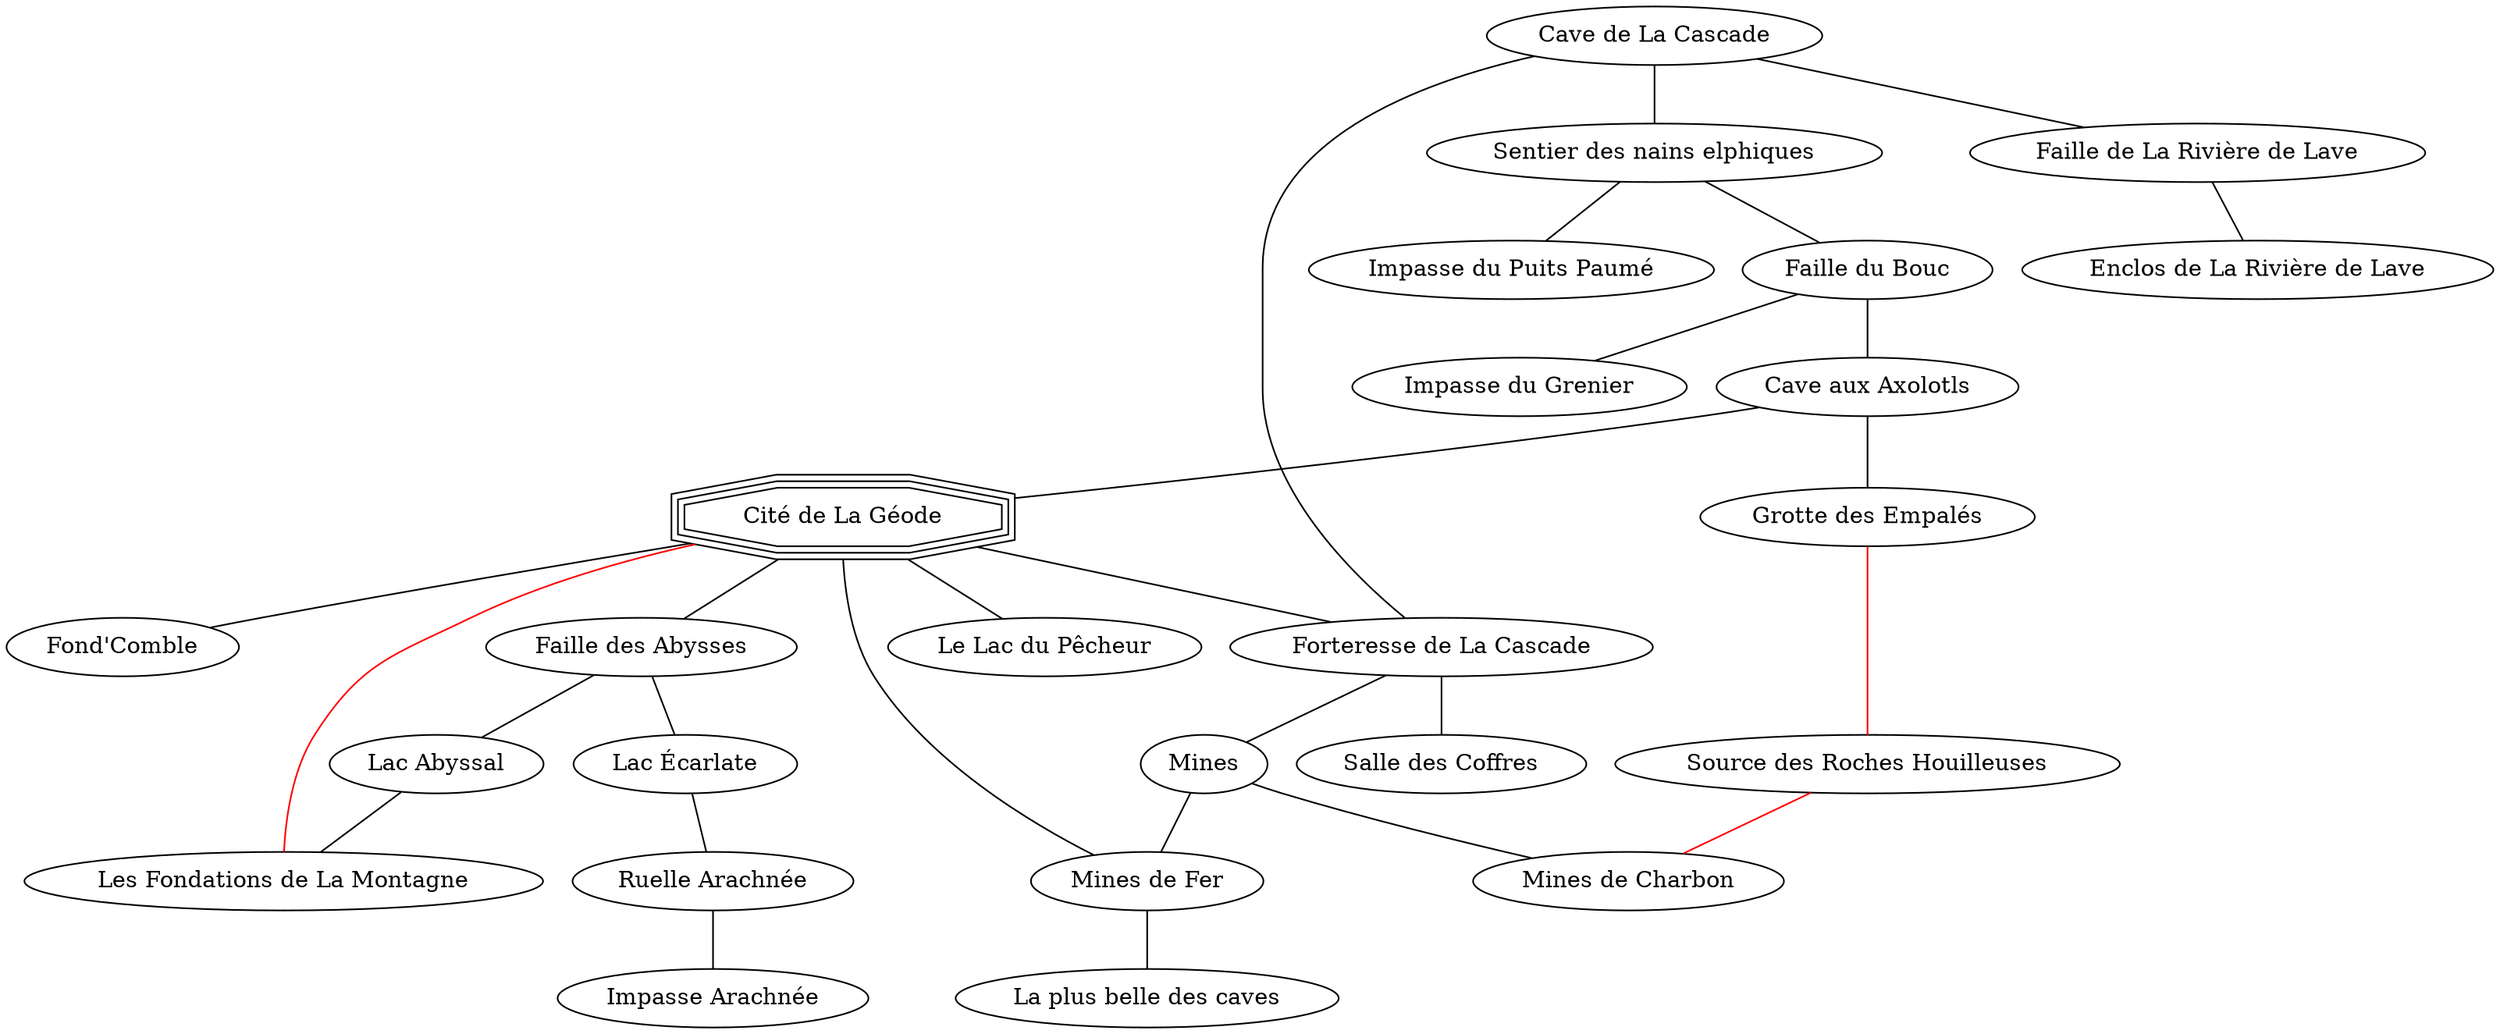 graph {
    overlap = false;
    "Cave de La Cascade" 
    "Forteresse de La Cascade"
    "Cave de La Cascade" -- "Sentier des nains elphiques"
    "Sentier des nains elphiques" -- "Impasse du Puits Paumé"
    "Sentier des nains elphiques" -- "Faille du Bouc"
    "Faille du Bouc" -- "Impasse du Grenier"
    "Faille du Bouc" -- "Cave aux Axolotls"
    "Cité de La Géode" [shape=tripleoctagon]
    "Cave aux Axolotls" -- "Cité de La Géode"
    "Cave aux Axolotls" -- "Grotte des Empalés"
    "Cité de La Géode" -- "Le Lac du Pêcheur"
    "Cité de La Géode" -- "Fond'Comble"
    "Cité de La Géode" -- "Forteresse de La Cascade"
    "Mines"
    "Forteresse de La Cascade" -- "Salle des Coffres"
    "Forteresse de La Cascade" -- "Mines"
    "Forteresse de La Cascade" -- "Cave de La Cascade"
    "Cave de La Cascade" -- "Faille de La Rivière de Lave"
    "Faille de La Rivière de Lave" -- "Enclos de La Rivière de Lave"
    
    "Cité de La Géode" -- "Faille des Abysses"
    "Faille des Abysses" -- "Lac Écarlate"
    "Lac Écarlate" -- "Ruelle Arachnée"
    "Ruelle Arachnée" -- "Impasse Arachnée"
    
    "Faille des Abysses" -- "Lac Abyssal"
    "Lac Abyssal" -- "Les Fondations de La Montagne"
    "Les Fondations de La Montagne" -- "Cité de La Géode" [color=red]
    "Grotte des Empalés" -- "Source des Roches Houilleuses" [color=red]
    "Source des Roches Houilleuses" -- "Mines de Charbon" [color=red]
    "Mines" -- "Mines de Charbon"
    "Mines" -- "Mines de Fer"
    "Mines de Fer" -- "La plus belle des caves"
    "Mines de Fer" -- "Cité de La Géode"
}
